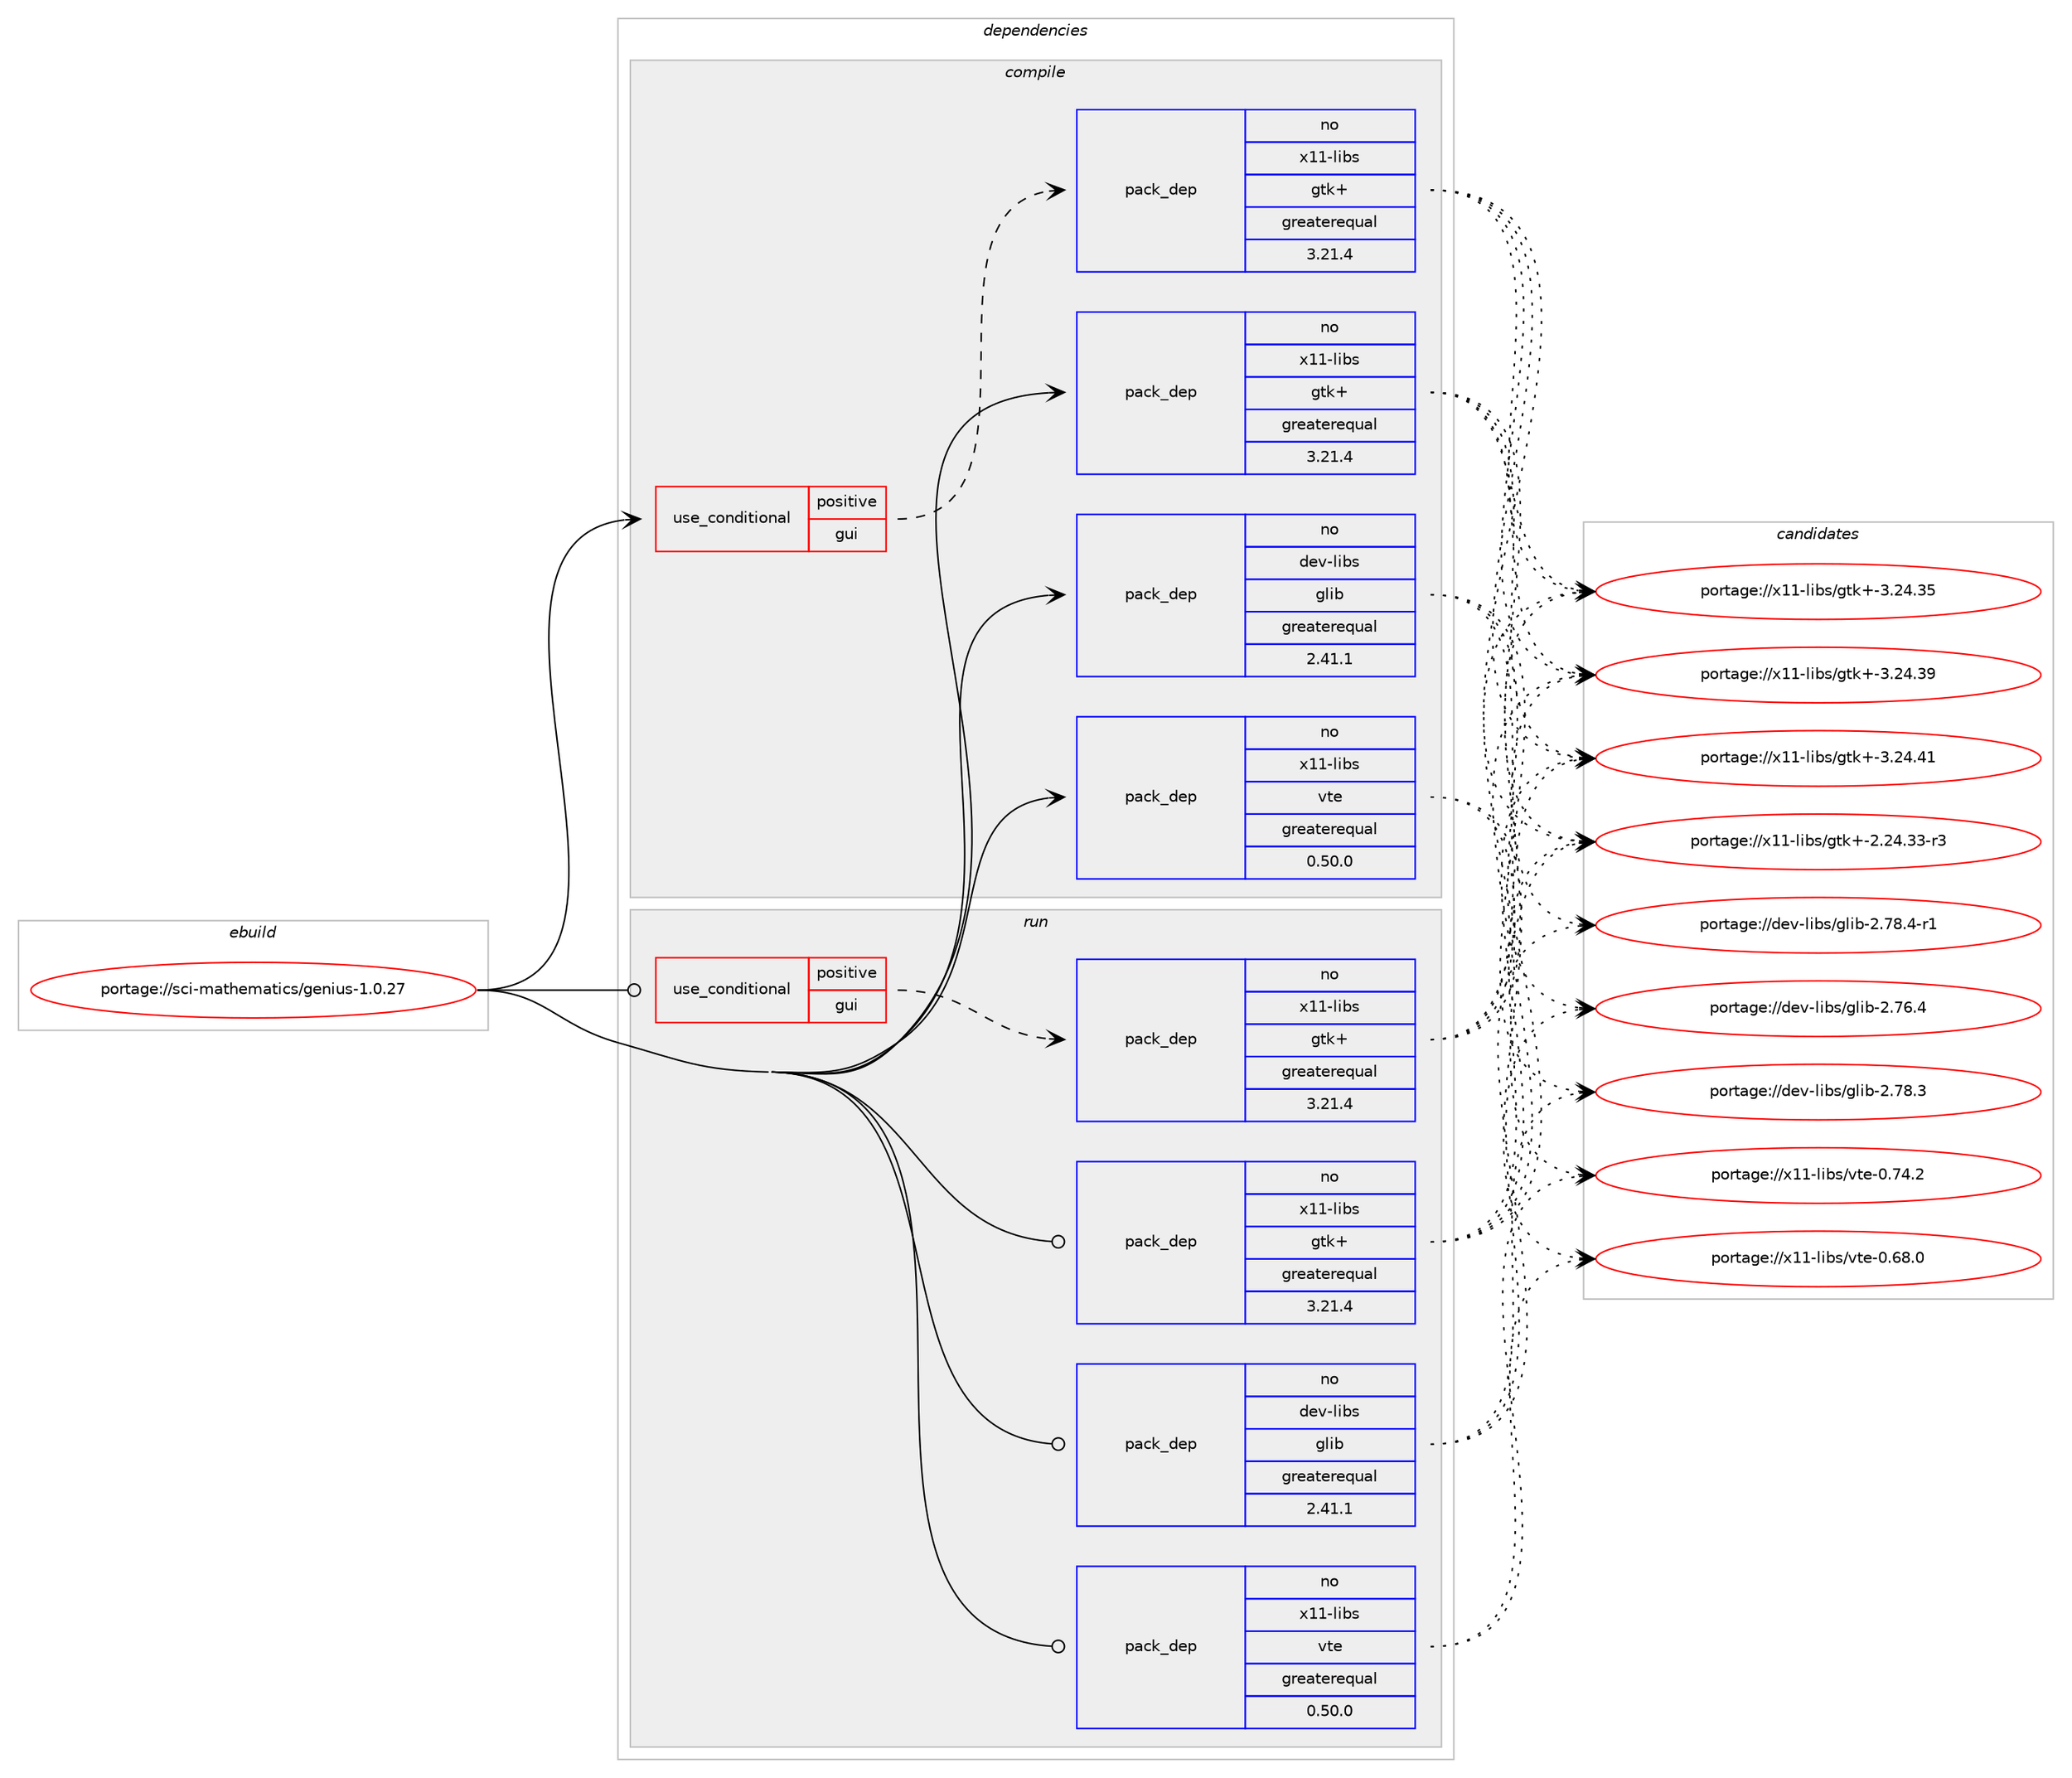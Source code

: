 digraph prolog {

# *************
# Graph options
# *************

newrank=true;
concentrate=true;
compound=true;
graph [rankdir=LR,fontname=Helvetica,fontsize=10,ranksep=1.5];#, ranksep=2.5, nodesep=0.2];
edge  [arrowhead=vee];
node  [fontname=Helvetica,fontsize=10];

# **********
# The ebuild
# **********

subgraph cluster_leftcol {
color=gray;
rank=same;
label=<<i>ebuild</i>>;
id [label="portage://sci-mathematics/genius-1.0.27", color=red, width=4, href="../sci-mathematics/genius-1.0.27.svg"];
}

# ****************
# The dependencies
# ****************

subgraph cluster_midcol {
color=gray;
label=<<i>dependencies</i>>;
subgraph cluster_compile {
fillcolor="#eeeeee";
style=filled;
label=<<i>compile</i>>;
subgraph cond8417 {
dependency11622 [label=<<TABLE BORDER="0" CELLBORDER="1" CELLSPACING="0" CELLPADDING="4"><TR><TD ROWSPAN="3" CELLPADDING="10">use_conditional</TD></TR><TR><TD>positive</TD></TR><TR><TD>gui</TD></TR></TABLE>>, shape=none, color=red];
subgraph pack3095 {
dependency11623 [label=<<TABLE BORDER="0" CELLBORDER="1" CELLSPACING="0" CELLPADDING="4" WIDTH="220"><TR><TD ROWSPAN="6" CELLPADDING="30">pack_dep</TD></TR><TR><TD WIDTH="110">no</TD></TR><TR><TD>x11-libs</TD></TR><TR><TD>gtk+</TD></TR><TR><TD>greaterequal</TD></TR><TR><TD>3.21.4</TD></TR></TABLE>>, shape=none, color=blue];
}
dependency11622:e -> dependency11623:w [weight=20,style="dashed",arrowhead="vee"];
}
id:e -> dependency11622:w [weight=20,style="solid",arrowhead="vee"];
# *** BEGIN UNKNOWN DEPENDENCY TYPE (TODO) ***
# id -> package_dependency(portage://sci-mathematics/genius-1.0.27,install,no,app-alternatives,lex,none,[,,],[],[])
# *** END UNKNOWN DEPENDENCY TYPE (TODO) ***

# *** BEGIN UNKNOWN DEPENDENCY TYPE (TODO) ***
# id -> package_dependency(portage://sci-mathematics/genius-1.0.27,install,no,app-alternatives,yacc,none,[,,],[],[])
# *** END UNKNOWN DEPENDENCY TYPE (TODO) ***

# *** BEGIN UNKNOWN DEPENDENCY TYPE (TODO) ***
# id -> package_dependency(portage://sci-mathematics/genius-1.0.27,install,no,dev-build,autoconf-archive,none,[,,],[],[])
# *** END UNKNOWN DEPENDENCY TYPE (TODO) ***

subgraph pack3096 {
dependency11624 [label=<<TABLE BORDER="0" CELLBORDER="1" CELLSPACING="0" CELLPADDING="4" WIDTH="220"><TR><TD ROWSPAN="6" CELLPADDING="30">pack_dep</TD></TR><TR><TD WIDTH="110">no</TD></TR><TR><TD>dev-libs</TD></TR><TR><TD>glib</TD></TR><TR><TD>greaterequal</TD></TR><TR><TD>2.41.1</TD></TR></TABLE>>, shape=none, color=blue];
}
id:e -> dependency11624:w [weight=20,style="solid",arrowhead="vee"];
# *** BEGIN UNKNOWN DEPENDENCY TYPE (TODO) ***
# id -> package_dependency(portage://sci-mathematics/genius-1.0.27,install,no,dev-libs,gmp,none,[,,],[slot(0),equal],[])
# *** END UNKNOWN DEPENDENCY TYPE (TODO) ***

# *** BEGIN UNKNOWN DEPENDENCY TYPE (TODO) ***
# id -> package_dependency(portage://sci-mathematics/genius-1.0.27,install,no,dev-libs,mpfr,none,[,,],[slot(0),equal],[])
# *** END UNKNOWN DEPENDENCY TYPE (TODO) ***

# *** BEGIN UNKNOWN DEPENDENCY TYPE (TODO) ***
# id -> package_dependency(portage://sci-mathematics/genius-1.0.27,install,no,dev-util,desktop-file-utils,none,[,,],[],[])
# *** END UNKNOWN DEPENDENCY TYPE (TODO) ***

# *** BEGIN UNKNOWN DEPENDENCY TYPE (TODO) ***
# id -> package_dependency(portage://sci-mathematics/genius-1.0.27,install,no,dev-util,gtk-update-icon-cache,none,[,,],[],[])
# *** END UNKNOWN DEPENDENCY TYPE (TODO) ***

# *** BEGIN UNKNOWN DEPENDENCY TYPE (TODO) ***
# id -> package_dependency(portage://sci-mathematics/genius-1.0.27,install,no,dev-util,intltool,none,[,,],[],[])
# *** END UNKNOWN DEPENDENCY TYPE (TODO) ***

# *** BEGIN UNKNOWN DEPENDENCY TYPE (TODO) ***
# id -> package_dependency(portage://sci-mathematics/genius-1.0.27,install,no,sys-libs,ncurses,none,[,,],[slot(0),equal],[])
# *** END UNKNOWN DEPENDENCY TYPE (TODO) ***

# *** BEGIN UNKNOWN DEPENDENCY TYPE (TODO) ***
# id -> package_dependency(portage://sci-mathematics/genius-1.0.27,install,no,sys-libs,readline,none,[,,],[slot(0),equal],[])
# *** END UNKNOWN DEPENDENCY TYPE (TODO) ***

subgraph pack3097 {
dependency11625 [label=<<TABLE BORDER="0" CELLBORDER="1" CELLSPACING="0" CELLPADDING="4" WIDTH="220"><TR><TD ROWSPAN="6" CELLPADDING="30">pack_dep</TD></TR><TR><TD WIDTH="110">no</TD></TR><TR><TD>x11-libs</TD></TR><TR><TD>gtk+</TD></TR><TR><TD>greaterequal</TD></TR><TR><TD>3.21.4</TD></TR></TABLE>>, shape=none, color=blue];
}
id:e -> dependency11625:w [weight=20,style="solid",arrowhead="vee"];
subgraph pack3098 {
dependency11626 [label=<<TABLE BORDER="0" CELLBORDER="1" CELLSPACING="0" CELLPADDING="4" WIDTH="220"><TR><TD ROWSPAN="6" CELLPADDING="30">pack_dep</TD></TR><TR><TD WIDTH="110">no</TD></TR><TR><TD>x11-libs</TD></TR><TR><TD>vte</TD></TR><TR><TD>greaterequal</TD></TR><TR><TD>0.50.0</TD></TR></TABLE>>, shape=none, color=blue];
}
id:e -> dependency11626:w [weight=20,style="solid",arrowhead="vee"];
# *** BEGIN UNKNOWN DEPENDENCY TYPE (TODO) ***
# id -> package_dependency(portage://sci-mathematics/genius-1.0.27,install,no,x11-misc,shared-mime-info,none,[,,],[],[])
# *** END UNKNOWN DEPENDENCY TYPE (TODO) ***

}
subgraph cluster_compileandrun {
fillcolor="#eeeeee";
style=filled;
label=<<i>compile and run</i>>;
}
subgraph cluster_run {
fillcolor="#eeeeee";
style=filled;
label=<<i>run</i>>;
subgraph cond8418 {
dependency11627 [label=<<TABLE BORDER="0" CELLBORDER="1" CELLSPACING="0" CELLPADDING="4"><TR><TD ROWSPAN="3" CELLPADDING="10">use_conditional</TD></TR><TR><TD>positive</TD></TR><TR><TD>gui</TD></TR></TABLE>>, shape=none, color=red];
subgraph pack3099 {
dependency11628 [label=<<TABLE BORDER="0" CELLBORDER="1" CELLSPACING="0" CELLPADDING="4" WIDTH="220"><TR><TD ROWSPAN="6" CELLPADDING="30">pack_dep</TD></TR><TR><TD WIDTH="110">no</TD></TR><TR><TD>x11-libs</TD></TR><TR><TD>gtk+</TD></TR><TR><TD>greaterequal</TD></TR><TR><TD>3.21.4</TD></TR></TABLE>>, shape=none, color=blue];
}
dependency11627:e -> dependency11628:w [weight=20,style="dashed",arrowhead="vee"];
}
id:e -> dependency11627:w [weight=20,style="solid",arrowhead="odot"];
subgraph pack3100 {
dependency11629 [label=<<TABLE BORDER="0" CELLBORDER="1" CELLSPACING="0" CELLPADDING="4" WIDTH="220"><TR><TD ROWSPAN="6" CELLPADDING="30">pack_dep</TD></TR><TR><TD WIDTH="110">no</TD></TR><TR><TD>dev-libs</TD></TR><TR><TD>glib</TD></TR><TR><TD>greaterequal</TD></TR><TR><TD>2.41.1</TD></TR></TABLE>>, shape=none, color=blue];
}
id:e -> dependency11629:w [weight=20,style="solid",arrowhead="odot"];
# *** BEGIN UNKNOWN DEPENDENCY TYPE (TODO) ***
# id -> package_dependency(portage://sci-mathematics/genius-1.0.27,run,no,dev-libs,gmp,none,[,,],[slot(0),equal],[])
# *** END UNKNOWN DEPENDENCY TYPE (TODO) ***

# *** BEGIN UNKNOWN DEPENDENCY TYPE (TODO) ***
# id -> package_dependency(portage://sci-mathematics/genius-1.0.27,run,no,dev-libs,mpfr,none,[,,],[slot(0),equal],[])
# *** END UNKNOWN DEPENDENCY TYPE (TODO) ***

# *** BEGIN UNKNOWN DEPENDENCY TYPE (TODO) ***
# id -> package_dependency(portage://sci-mathematics/genius-1.0.27,run,no,sys-libs,ncurses,none,[,,],[slot(0),equal],[])
# *** END UNKNOWN DEPENDENCY TYPE (TODO) ***

# *** BEGIN UNKNOWN DEPENDENCY TYPE (TODO) ***
# id -> package_dependency(portage://sci-mathematics/genius-1.0.27,run,no,sys-libs,readline,none,[,,],[slot(0),equal],[])
# *** END UNKNOWN DEPENDENCY TYPE (TODO) ***

subgraph pack3101 {
dependency11630 [label=<<TABLE BORDER="0" CELLBORDER="1" CELLSPACING="0" CELLPADDING="4" WIDTH="220"><TR><TD ROWSPAN="6" CELLPADDING="30">pack_dep</TD></TR><TR><TD WIDTH="110">no</TD></TR><TR><TD>x11-libs</TD></TR><TR><TD>gtk+</TD></TR><TR><TD>greaterequal</TD></TR><TR><TD>3.21.4</TD></TR></TABLE>>, shape=none, color=blue];
}
id:e -> dependency11630:w [weight=20,style="solid",arrowhead="odot"];
subgraph pack3102 {
dependency11631 [label=<<TABLE BORDER="0" CELLBORDER="1" CELLSPACING="0" CELLPADDING="4" WIDTH="220"><TR><TD ROWSPAN="6" CELLPADDING="30">pack_dep</TD></TR><TR><TD WIDTH="110">no</TD></TR><TR><TD>x11-libs</TD></TR><TR><TD>vte</TD></TR><TR><TD>greaterequal</TD></TR><TR><TD>0.50.0</TD></TR></TABLE>>, shape=none, color=blue];
}
id:e -> dependency11631:w [weight=20,style="solid",arrowhead="odot"];
}
}

# **************
# The candidates
# **************

subgraph cluster_choices {
rank=same;
color=gray;
label=<<i>candidates</i>>;

subgraph choice3095 {
color=black;
nodesep=1;
choice12049494510810598115471031161074345504650524651514511451 [label="portage://x11-libs/gtk+-2.24.33-r3", color=red, width=4,href="../x11-libs/gtk+-2.24.33-r3.svg"];
choice1204949451081059811547103116107434551465052465153 [label="portage://x11-libs/gtk+-3.24.35", color=red, width=4,href="../x11-libs/gtk+-3.24.35.svg"];
choice1204949451081059811547103116107434551465052465157 [label="portage://x11-libs/gtk+-3.24.39", color=red, width=4,href="../x11-libs/gtk+-3.24.39.svg"];
choice1204949451081059811547103116107434551465052465249 [label="portage://x11-libs/gtk+-3.24.41", color=red, width=4,href="../x11-libs/gtk+-3.24.41.svg"];
dependency11623:e -> choice12049494510810598115471031161074345504650524651514511451:w [style=dotted,weight="100"];
dependency11623:e -> choice1204949451081059811547103116107434551465052465153:w [style=dotted,weight="100"];
dependency11623:e -> choice1204949451081059811547103116107434551465052465157:w [style=dotted,weight="100"];
dependency11623:e -> choice1204949451081059811547103116107434551465052465249:w [style=dotted,weight="100"];
}
subgraph choice3096 {
color=black;
nodesep=1;
choice1001011184510810598115471031081059845504655544652 [label="portage://dev-libs/glib-2.76.4", color=red, width=4,href="../dev-libs/glib-2.76.4.svg"];
choice1001011184510810598115471031081059845504655564651 [label="portage://dev-libs/glib-2.78.3", color=red, width=4,href="../dev-libs/glib-2.78.3.svg"];
choice10010111845108105981154710310810598455046555646524511449 [label="portage://dev-libs/glib-2.78.4-r1", color=red, width=4,href="../dev-libs/glib-2.78.4-r1.svg"];
dependency11624:e -> choice1001011184510810598115471031081059845504655544652:w [style=dotted,weight="100"];
dependency11624:e -> choice1001011184510810598115471031081059845504655564651:w [style=dotted,weight="100"];
dependency11624:e -> choice10010111845108105981154710310810598455046555646524511449:w [style=dotted,weight="100"];
}
subgraph choice3097 {
color=black;
nodesep=1;
choice12049494510810598115471031161074345504650524651514511451 [label="portage://x11-libs/gtk+-2.24.33-r3", color=red, width=4,href="../x11-libs/gtk+-2.24.33-r3.svg"];
choice1204949451081059811547103116107434551465052465153 [label="portage://x11-libs/gtk+-3.24.35", color=red, width=4,href="../x11-libs/gtk+-3.24.35.svg"];
choice1204949451081059811547103116107434551465052465157 [label="portage://x11-libs/gtk+-3.24.39", color=red, width=4,href="../x11-libs/gtk+-3.24.39.svg"];
choice1204949451081059811547103116107434551465052465249 [label="portage://x11-libs/gtk+-3.24.41", color=red, width=4,href="../x11-libs/gtk+-3.24.41.svg"];
dependency11625:e -> choice12049494510810598115471031161074345504650524651514511451:w [style=dotted,weight="100"];
dependency11625:e -> choice1204949451081059811547103116107434551465052465153:w [style=dotted,weight="100"];
dependency11625:e -> choice1204949451081059811547103116107434551465052465157:w [style=dotted,weight="100"];
dependency11625:e -> choice1204949451081059811547103116107434551465052465249:w [style=dotted,weight="100"];
}
subgraph choice3098 {
color=black;
nodesep=1;
choice120494945108105981154711811610145484654564648 [label="portage://x11-libs/vte-0.68.0", color=red, width=4,href="../x11-libs/vte-0.68.0.svg"];
choice120494945108105981154711811610145484655524650 [label="portage://x11-libs/vte-0.74.2", color=red, width=4,href="../x11-libs/vte-0.74.2.svg"];
dependency11626:e -> choice120494945108105981154711811610145484654564648:w [style=dotted,weight="100"];
dependency11626:e -> choice120494945108105981154711811610145484655524650:w [style=dotted,weight="100"];
}
subgraph choice3099 {
color=black;
nodesep=1;
choice12049494510810598115471031161074345504650524651514511451 [label="portage://x11-libs/gtk+-2.24.33-r3", color=red, width=4,href="../x11-libs/gtk+-2.24.33-r3.svg"];
choice1204949451081059811547103116107434551465052465153 [label="portage://x11-libs/gtk+-3.24.35", color=red, width=4,href="../x11-libs/gtk+-3.24.35.svg"];
choice1204949451081059811547103116107434551465052465157 [label="portage://x11-libs/gtk+-3.24.39", color=red, width=4,href="../x11-libs/gtk+-3.24.39.svg"];
choice1204949451081059811547103116107434551465052465249 [label="portage://x11-libs/gtk+-3.24.41", color=red, width=4,href="../x11-libs/gtk+-3.24.41.svg"];
dependency11628:e -> choice12049494510810598115471031161074345504650524651514511451:w [style=dotted,weight="100"];
dependency11628:e -> choice1204949451081059811547103116107434551465052465153:w [style=dotted,weight="100"];
dependency11628:e -> choice1204949451081059811547103116107434551465052465157:w [style=dotted,weight="100"];
dependency11628:e -> choice1204949451081059811547103116107434551465052465249:w [style=dotted,weight="100"];
}
subgraph choice3100 {
color=black;
nodesep=1;
choice1001011184510810598115471031081059845504655544652 [label="portage://dev-libs/glib-2.76.4", color=red, width=4,href="../dev-libs/glib-2.76.4.svg"];
choice1001011184510810598115471031081059845504655564651 [label="portage://dev-libs/glib-2.78.3", color=red, width=4,href="../dev-libs/glib-2.78.3.svg"];
choice10010111845108105981154710310810598455046555646524511449 [label="portage://dev-libs/glib-2.78.4-r1", color=red, width=4,href="../dev-libs/glib-2.78.4-r1.svg"];
dependency11629:e -> choice1001011184510810598115471031081059845504655544652:w [style=dotted,weight="100"];
dependency11629:e -> choice1001011184510810598115471031081059845504655564651:w [style=dotted,weight="100"];
dependency11629:e -> choice10010111845108105981154710310810598455046555646524511449:w [style=dotted,weight="100"];
}
subgraph choice3101 {
color=black;
nodesep=1;
choice12049494510810598115471031161074345504650524651514511451 [label="portage://x11-libs/gtk+-2.24.33-r3", color=red, width=4,href="../x11-libs/gtk+-2.24.33-r3.svg"];
choice1204949451081059811547103116107434551465052465153 [label="portage://x11-libs/gtk+-3.24.35", color=red, width=4,href="../x11-libs/gtk+-3.24.35.svg"];
choice1204949451081059811547103116107434551465052465157 [label="portage://x11-libs/gtk+-3.24.39", color=red, width=4,href="../x11-libs/gtk+-3.24.39.svg"];
choice1204949451081059811547103116107434551465052465249 [label="portage://x11-libs/gtk+-3.24.41", color=red, width=4,href="../x11-libs/gtk+-3.24.41.svg"];
dependency11630:e -> choice12049494510810598115471031161074345504650524651514511451:w [style=dotted,weight="100"];
dependency11630:e -> choice1204949451081059811547103116107434551465052465153:w [style=dotted,weight="100"];
dependency11630:e -> choice1204949451081059811547103116107434551465052465157:w [style=dotted,weight="100"];
dependency11630:e -> choice1204949451081059811547103116107434551465052465249:w [style=dotted,weight="100"];
}
subgraph choice3102 {
color=black;
nodesep=1;
choice120494945108105981154711811610145484654564648 [label="portage://x11-libs/vte-0.68.0", color=red, width=4,href="../x11-libs/vte-0.68.0.svg"];
choice120494945108105981154711811610145484655524650 [label="portage://x11-libs/vte-0.74.2", color=red, width=4,href="../x11-libs/vte-0.74.2.svg"];
dependency11631:e -> choice120494945108105981154711811610145484654564648:w [style=dotted,weight="100"];
dependency11631:e -> choice120494945108105981154711811610145484655524650:w [style=dotted,weight="100"];
}
}

}

